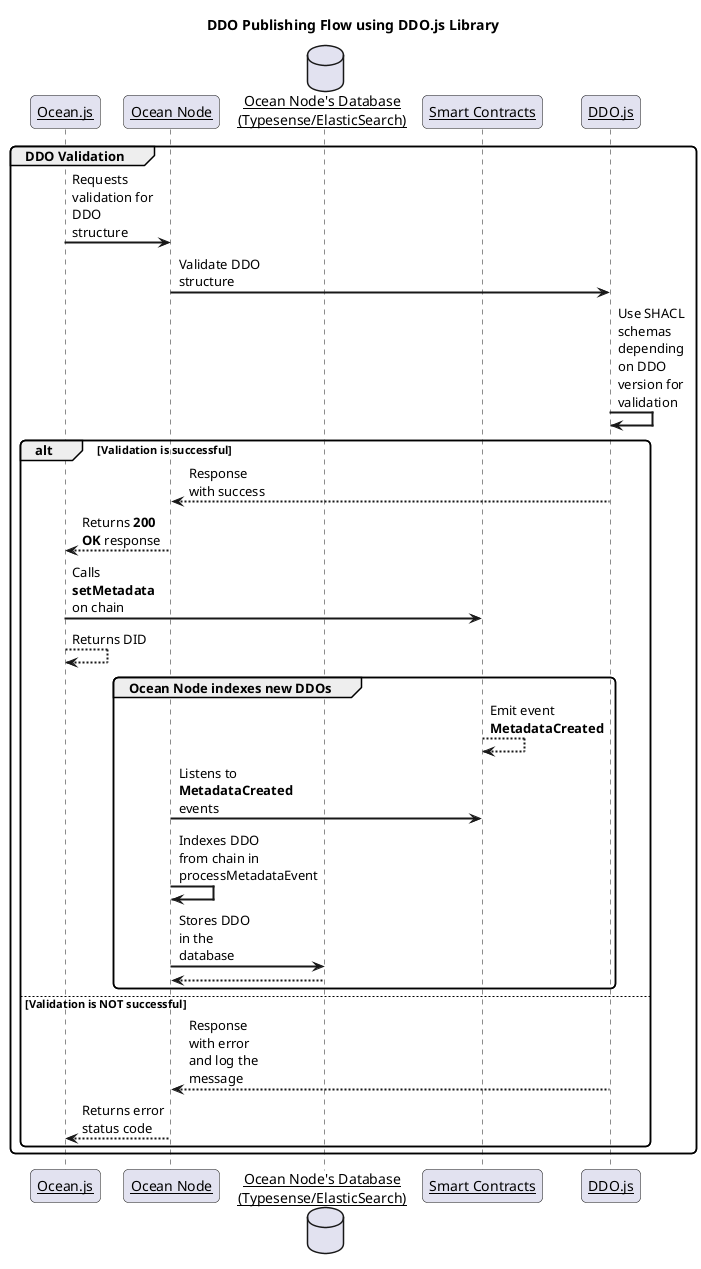 
@startuml "DDO Validation Flow using DDO.js Library"
title "DDO Publishing Flow using DDO.js Library"

skinparam sequenceArrowThickness 2
skinparam roundcorner 10
skinparam maxmessagesize 85
skinparam sequenceParticipant underline

participant "Ocean.js" as ocean_js
participant "Ocean Node" as ocean_node
database "Ocean Node's Database\n(Typesense/ElasticSearch)" as db
participant "Smart Contracts" as smart_contracts
participant "DDO.js" as ddo_js

group DDO Validation
ocean_js -> ocean_node: Requests validation for DDO structure
ocean_node -> ddo_js: Validate DDO structure
ddo_js -> ddo_js: Use SHACL schemas depending on DDO version for validation
alt Validation is successful
        ddo_js --> ocean_node: Response with success
        ocean_node --> ocean_js: Returns **200 OK** response
        ocean_js -> smart_contracts: Calls **setMetadata** on chain
        ocean_js --> ocean_js: Returns DID
        group Ocean Node indexes new DDOs
            smart_contracts --> smart_contracts: Emit event **MetadataCreated**
            ocean_node -> smart_contracts: Listens to **MetadataCreated** events
            ocean_node -> ocean_node: Indexes DDO from chain in processMetadataEvent
            ocean_node -> db: Stores DDO in the database
            db --> ocean_node
        end group
    else Validation is **NOT** successful
        ddo_js --> ocean_node: Response with error and log the message
        ocean_node --> ocean_js: Returns error status code
    end

end group

@enduml